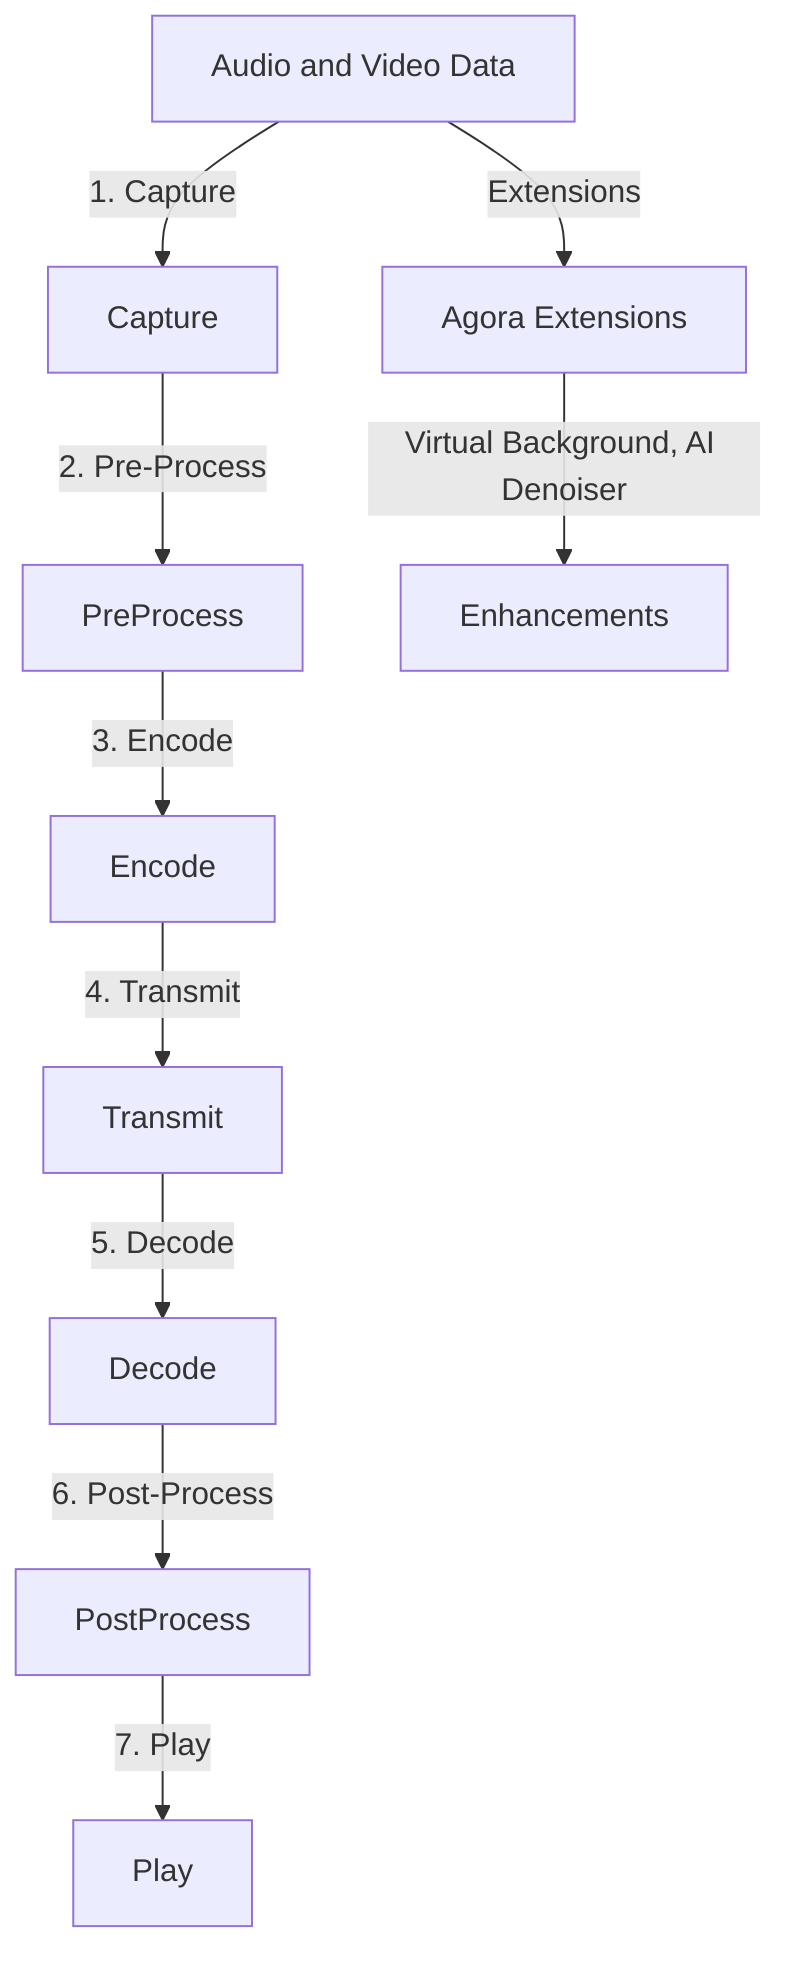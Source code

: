 flowchart TB
    avData[Audio and Video Data] -->|1. Capture| Capture
    Capture -->|2. Pre-Process| PreProcess
    PreProcess -->|3. Encode| Encode
    Encode -->|4. Transmit| Transmit
    Transmit -->|5. Decode| Decode
    Decode -->|6. Post-Process| PostProcess
    PostProcess -->|7. Play| Play
    avData -->|Extensions| AgoraExtensions[Agora Extensions]
    AgoraExtensions -->|Virtual Background, AI Denoiser| Enhancements